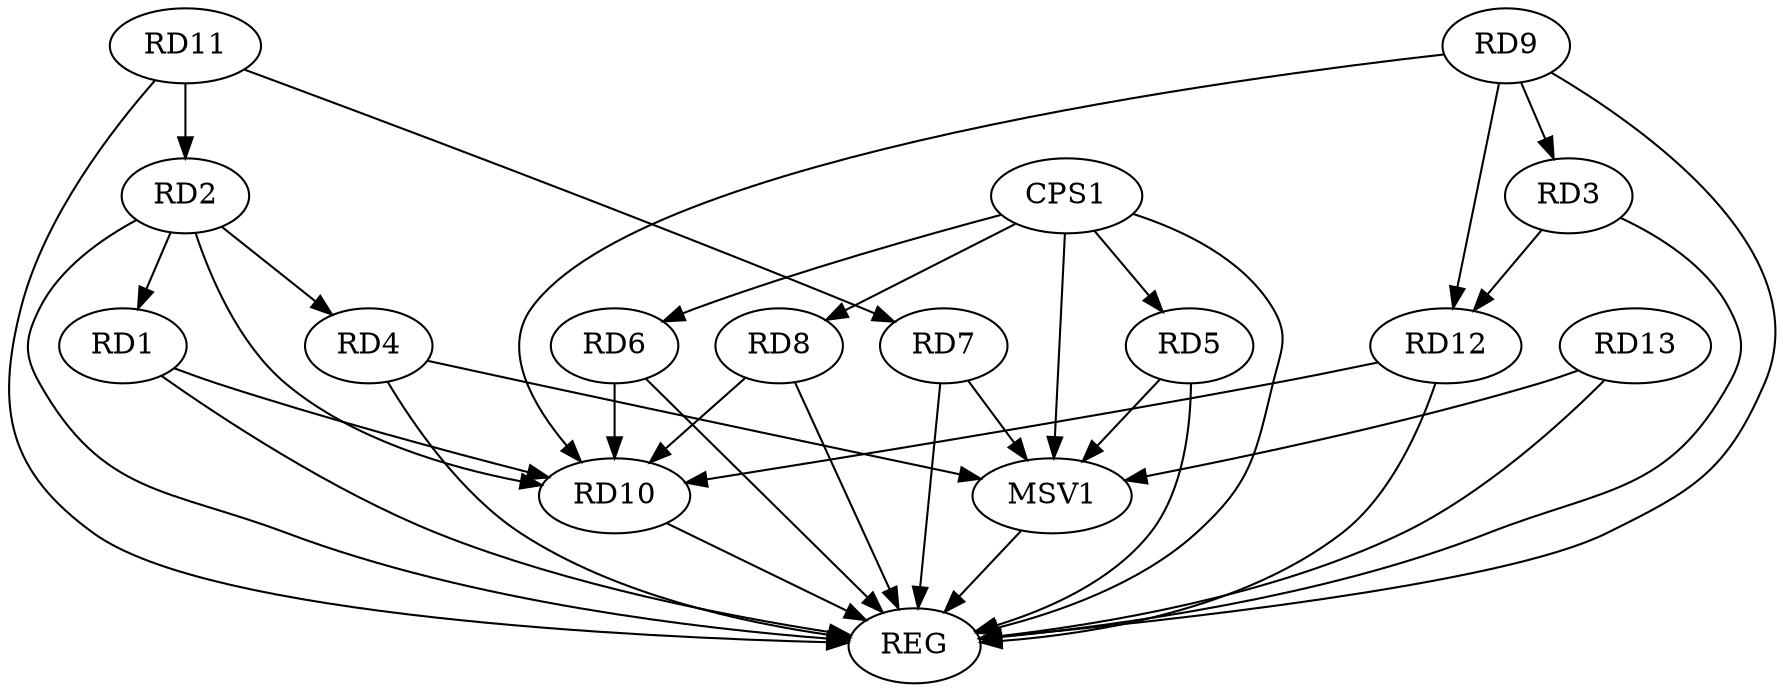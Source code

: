 strict digraph G {
  RD1 [ label="RD1" ];
  RD2 [ label="RD2" ];
  RD3 [ label="RD3" ];
  RD4 [ label="RD4" ];
  RD5 [ label="RD5" ];
  RD6 [ label="RD6" ];
  RD7 [ label="RD7" ];
  RD8 [ label="RD8" ];
  RD9 [ label="RD9" ];
  RD10 [ label="RD10" ];
  RD11 [ label="RD11" ];
  RD12 [ label="RD12" ];
  RD13 [ label="RD13" ];
  CPS1 [ label="CPS1" ];
  REG [ label="REG" ];
  MSV1 [ label="MSV1" ];
  RD2 -> RD1;
  RD2 -> RD4;
  RD11 -> RD2;
  RD9 -> RD3;
  RD3 -> RD12;
  RD11 -> RD7;
  RD9 -> RD12;
  CPS1 -> RD5;
  CPS1 -> RD6;
  CPS1 -> RD8;
  RD1 -> REG;
  RD2 -> REG;
  RD3 -> REG;
  RD4 -> REG;
  RD5 -> REG;
  RD6 -> REG;
  RD7 -> REG;
  RD8 -> REG;
  RD9 -> REG;
  RD10 -> REG;
  RD11 -> REG;
  RD12 -> REG;
  RD13 -> REG;
  CPS1 -> REG;
  RD1 -> RD10;
  RD9 -> RD10;
  RD6 -> RD10;
  RD12 -> RD10;
  RD2 -> RD10;
  RD8 -> RD10;
  RD4 -> MSV1;
  RD7 -> MSV1;
  RD13 -> MSV1;
  CPS1 -> MSV1;
  RD5 -> MSV1;
  MSV1 -> REG;
}
